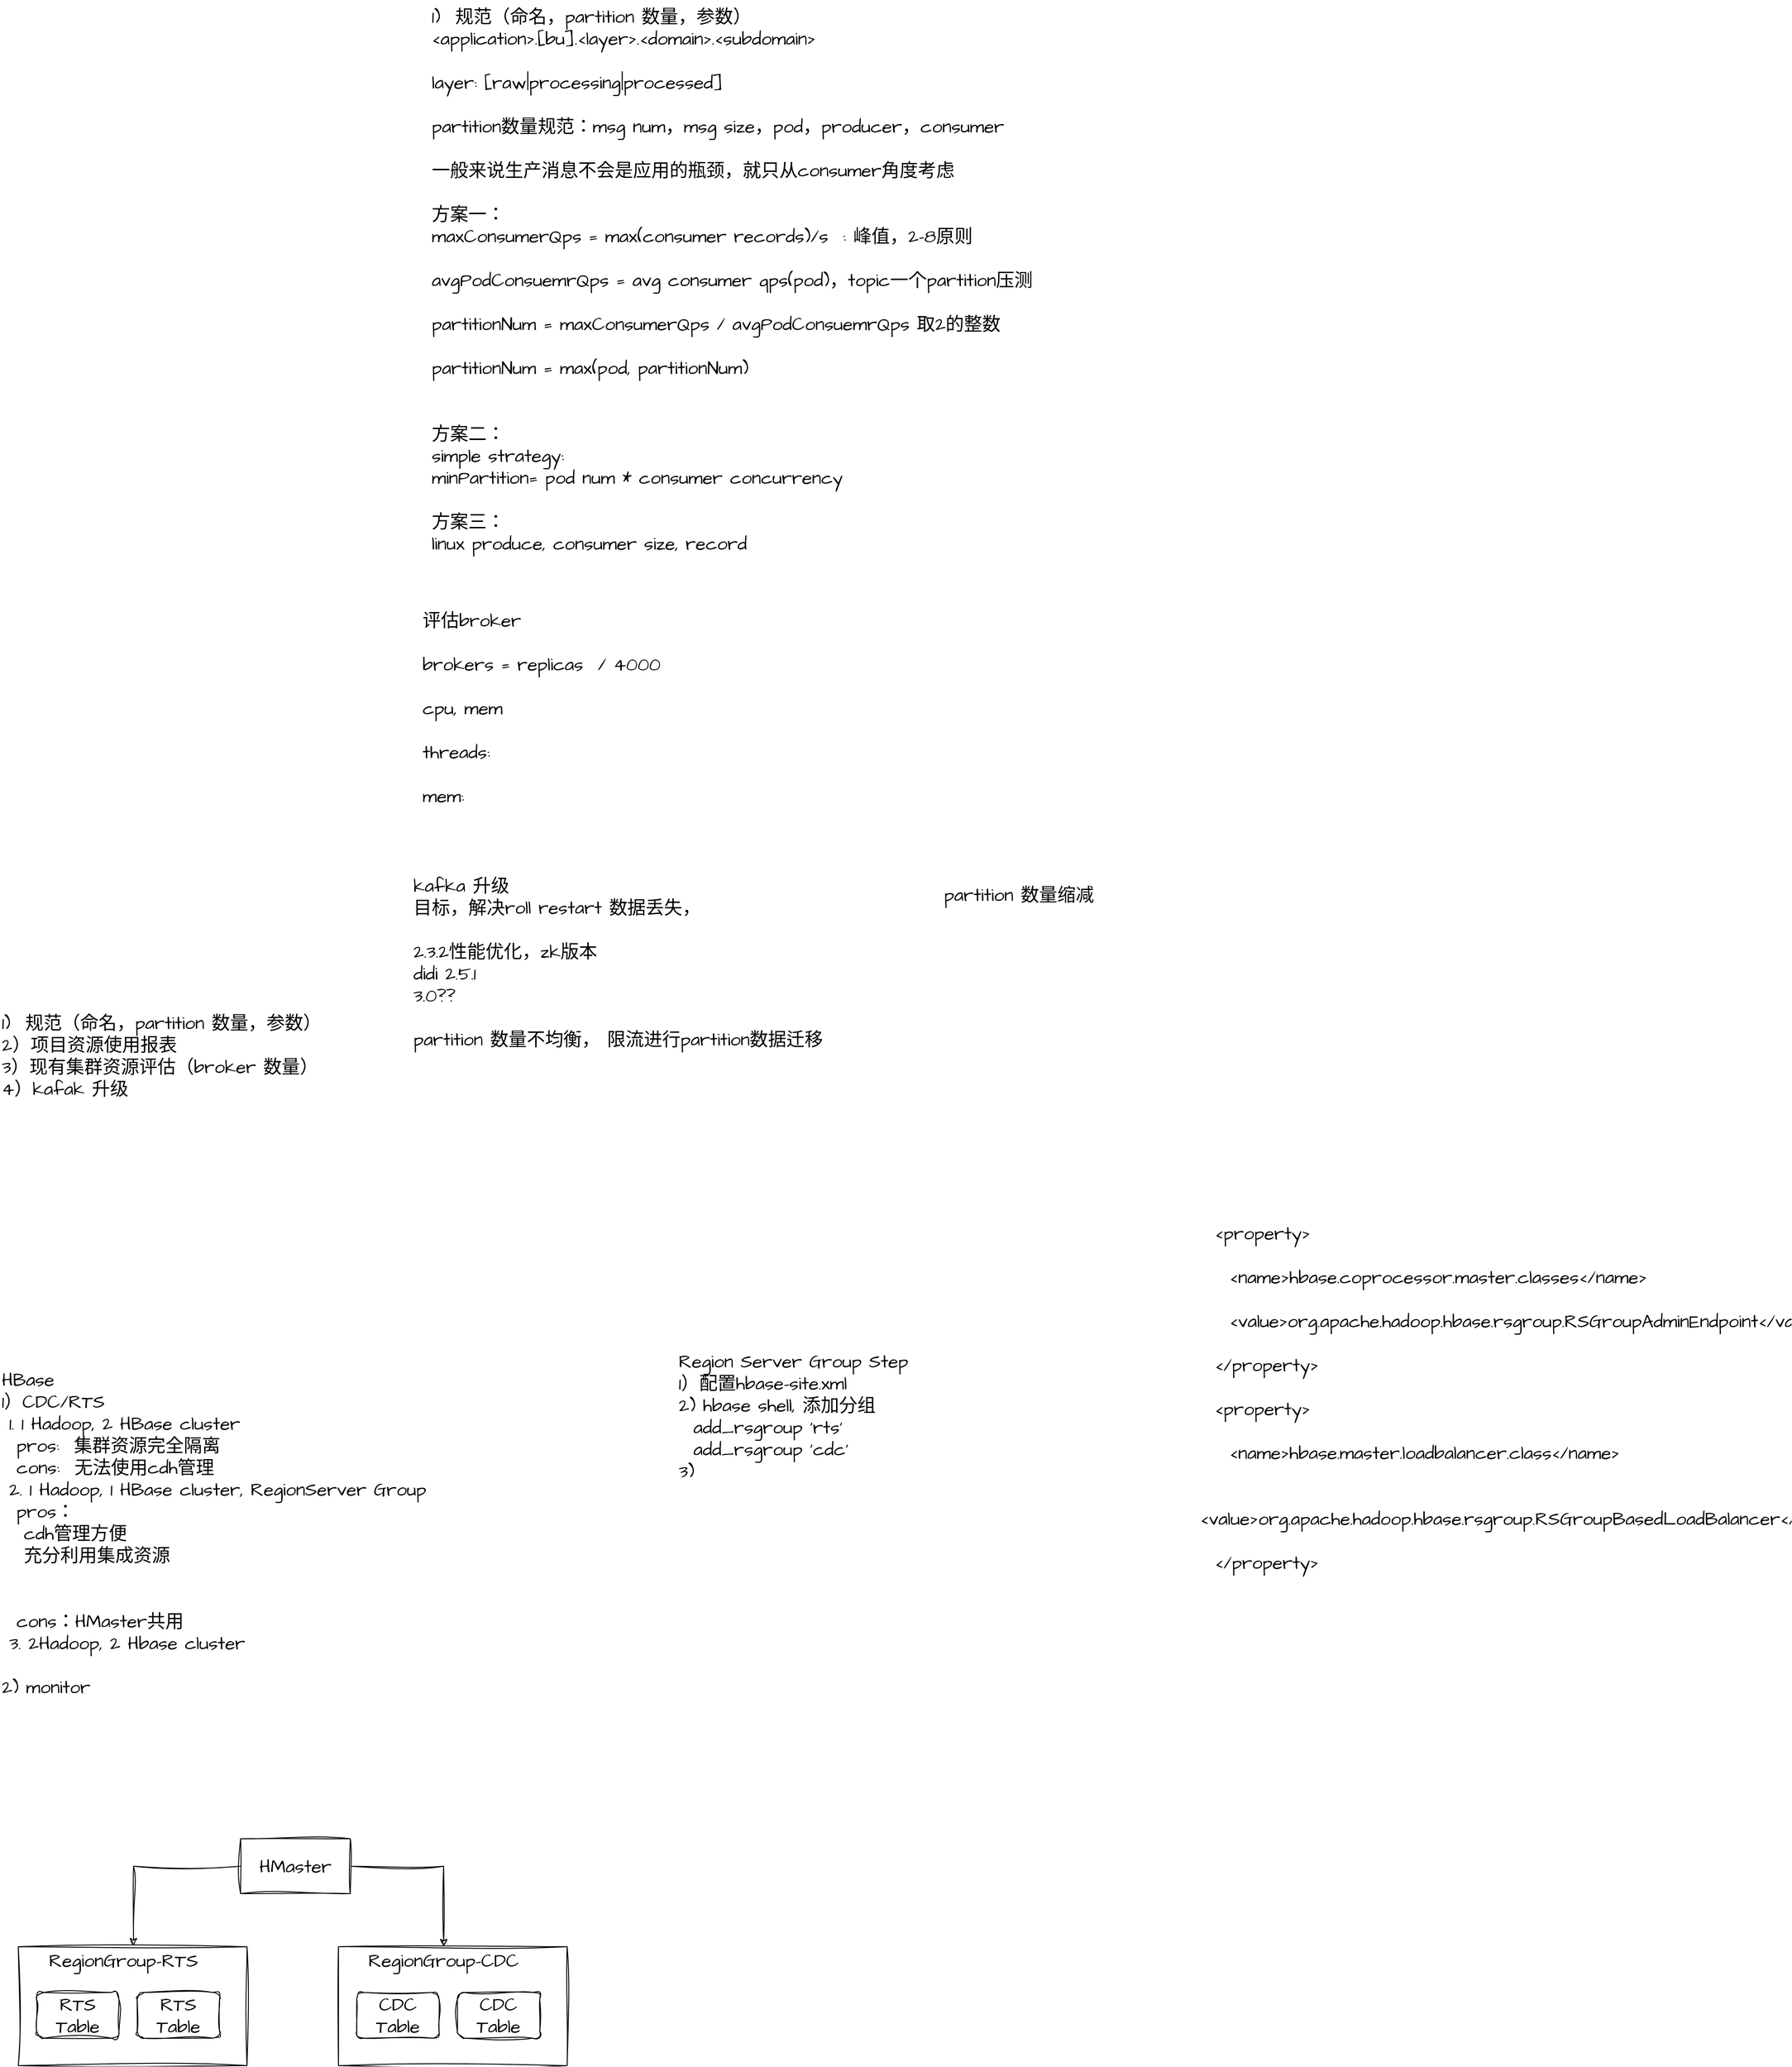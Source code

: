 <mxfile version="20.8.20" type="github">
  <diagram id="C5RBs43oDa-KdzZeNtuy" name="Page-1">
    <mxGraphModel dx="1021" dy="3035" grid="1" gridSize="10" guides="1" tooltips="1" connect="1" arrows="1" fold="1" page="1" pageScale="1" pageWidth="827" pageHeight="1169" math="0" shadow="0">
      <root>
        <mxCell id="WIyWlLk6GJQsqaUBKTNV-0" />
        <mxCell id="WIyWlLk6GJQsqaUBKTNV-1" parent="WIyWlLk6GJQsqaUBKTNV-0" />
        <mxCell id="u2IP8yDeRJX2FojSlETn-0" value="1) &amp;nbsp;规范（命名，partition 数量，参数）&lt;br&gt;2）项目资源使用报表&lt;br&gt;3）现有集群资源评估（broker 数量）&lt;br&gt;4）kafak 升级" style="text;html=1;strokeColor=none;fillColor=none;align=left;verticalAlign=top;whiteSpace=wrap;rounded=0;fontSize=20;fontFamily=Architects Daughter;" vertex="1" parent="WIyWlLk6GJQsqaUBKTNV-1">
          <mxGeometry x="20" y="-80" width="490" height="190" as="geometry" />
        </mxCell>
        <mxCell id="u2IP8yDeRJX2FojSlETn-1" value="HBase&lt;br&gt;1）CDC/RTS&lt;br&gt;&lt;span style=&quot;white-space: pre;&quot;&gt;	1. 1 Hadoop, 2 HBase cluster&lt;br&gt;&lt;span style=&quot;white-space: pre;&quot;&gt;	&lt;span style=&quot;white-space: pre;&quot;&gt;	pros:  集群资源完全隔离&lt;br&gt;&lt;/span&gt;&lt;/span&gt;&lt;span style=&quot;white-space: pre;&quot;&gt;	&lt;span style=&quot;white-space: pre;&quot;&gt;	cons:  无法使用cdh管理&lt;/span&gt;&lt;/span&gt;&lt;br&gt;&lt;/span&gt;&lt;span style=&quot;white-space: pre;&quot;&gt;	2. 1 Hadoop, 1 HBase cluster, RegionServer Group&lt;br&gt;&lt;span style=&quot;white-space: pre;&quot;&gt;	&lt;span style=&quot;white-space: pre;&quot;&gt;	pros：&lt;br/&gt;&lt;span style=&quot;white-space: pre;&quot;&gt;	&lt;span style=&quot;white-space: pre;&quot;&gt;	&lt;span style=&quot;white-space: pre;&quot;&gt;	&lt;/span&gt;&lt;/span&gt;&lt;/span&gt;cdh管理方便&lt;br/&gt;&lt;span style=&quot;white-space: pre;&quot;&gt;	&lt;span style=&quot;white-space: pre;&quot;&gt;	&lt;span style=&quot;white-space: pre;&quot;&gt;	充分利用集成资源&lt;br/&gt;&lt;/span&gt;&lt;/span&gt;&lt;/span&gt;&lt;span style=&quot;white-space: pre;&quot;&gt;	&lt;span style=&quot;white-space: pre;&quot;&gt;	&lt;span style=&quot;white-space: pre;&quot;&gt;	&lt;/span&gt;&lt;/span&gt;&lt;/span&gt;&lt;br/&gt;&lt;span style=&quot;white-space: pre;&quot;&gt;	&lt;span style=&quot;white-space: pre;&quot;&gt;	&lt;span style=&quot;white-space: pre;&quot;&gt;	&lt;span style=&quot;white-space: pre;&quot;&gt;	&lt;/span&gt;&lt;/span&gt;&lt;/span&gt;&lt;/span&gt;&lt;br&gt;&lt;/span&gt;&lt;/span&gt;&lt;span style=&quot;white-space: pre;&quot;&gt;	&lt;span style=&quot;white-space: pre;&quot;&gt;	cons：HMaster共用&lt;/span&gt;&lt;/span&gt;&lt;br&gt;&lt;/span&gt;&lt;span style=&quot;white-space: pre;&quot;&gt;	3. 2Hadoop, 2 Hbase cluster&lt;/span&gt;&lt;br&gt;&lt;br&gt;2) monitor" style="text;html=1;strokeColor=none;fillColor=none;align=left;verticalAlign=top;whiteSpace=wrap;rounded=0;fontSize=20;fontFamily=Architects Daughter;" vertex="1" parent="WIyWlLk6GJQsqaUBKTNV-1">
          <mxGeometry x="20" y="310" width="590" height="320" as="geometry" />
        </mxCell>
        <mxCell id="u2IP8yDeRJX2FojSlETn-13" style="edgeStyle=orthogonalEdgeStyle;rounded=0;sketch=1;hachureGap=4;jiggle=2;curveFitting=1;orthogonalLoop=1;jettySize=auto;html=1;entryX=0.558;entryY=-0.033;entryDx=0;entryDy=0;entryPerimeter=0;fontFamily=Architects Daughter;fontSource=https%3A%2F%2Ffonts.googleapis.com%2Fcss%3Ffamily%3DArchitects%2BDaughter;fontSize=16;" edge="1" parent="WIyWlLk6GJQsqaUBKTNV-1" source="u2IP8yDeRJX2FojSlETn-2" target="u2IP8yDeRJX2FojSlETn-6">
          <mxGeometry relative="1" as="geometry" />
        </mxCell>
        <mxCell id="u2IP8yDeRJX2FojSlETn-17" style="edgeStyle=orthogonalEdgeStyle;rounded=0;sketch=1;hachureGap=4;jiggle=2;curveFitting=1;orthogonalLoop=1;jettySize=auto;html=1;fontFamily=Architects Daughter;fontSource=https%3A%2F%2Ffonts.googleapis.com%2Fcss%3Ffamily%3DArchitects%2BDaughter;fontSize=16;exitX=1;exitY=0.5;exitDx=0;exitDy=0;" edge="1" parent="WIyWlLk6GJQsqaUBKTNV-1" source="u2IP8yDeRJX2FojSlETn-2" target="u2IP8yDeRJX2FojSlETn-11">
          <mxGeometry relative="1" as="geometry" />
        </mxCell>
        <mxCell id="u2IP8yDeRJX2FojSlETn-2" value="HMaster" style="rounded=0;whiteSpace=wrap;html=1;sketch=1;hachureGap=4;jiggle=2;curveFitting=1;fontFamily=Architects Daughter;fontSource=https%3A%2F%2Ffonts.googleapis.com%2Fcss%3Ffamily%3DArchitects%2BDaughter;fontSize=20;" vertex="1" parent="WIyWlLk6GJQsqaUBKTNV-1">
          <mxGeometry x="283" y="830" width="120" height="60" as="geometry" />
        </mxCell>
        <mxCell id="u2IP8yDeRJX2FojSlETn-3" value="" style="rounded=0;whiteSpace=wrap;html=1;sketch=1;hachureGap=4;jiggle=2;curveFitting=1;fontFamily=Architects Daughter;fontSource=https%3A%2F%2Ffonts.googleapis.com%2Fcss%3Ffamily%3DArchitects%2BDaughter;fontSize=20;" vertex="1" parent="WIyWlLk6GJQsqaUBKTNV-1">
          <mxGeometry x="40" y="948" width="250" height="130" as="geometry" />
        </mxCell>
        <mxCell id="u2IP8yDeRJX2FojSlETn-5" value="RTS Table" style="rounded=1;whiteSpace=wrap;html=1;sketch=1;hachureGap=4;jiggle=2;curveFitting=1;fontFamily=Architects Daughter;fontSource=https%3A%2F%2Ffonts.googleapis.com%2Fcss%3Ffamily%3DArchitects%2BDaughter;fontSize=20;" vertex="1" parent="WIyWlLk6GJQsqaUBKTNV-1">
          <mxGeometry x="60" y="998" width="90" height="50" as="geometry" />
        </mxCell>
        <mxCell id="u2IP8yDeRJX2FojSlETn-6" value="RegionGroup-RTS" style="text;html=1;strokeColor=none;fillColor=none;align=center;verticalAlign=middle;whiteSpace=wrap;rounded=0;fontSize=20;fontFamily=Architects Daughter;" vertex="1" parent="WIyWlLk6GJQsqaUBKTNV-1">
          <mxGeometry x="60" y="948" width="190" height="30" as="geometry" />
        </mxCell>
        <mxCell id="u2IP8yDeRJX2FojSlETn-7" value="RTS Table" style="rounded=1;whiteSpace=wrap;html=1;sketch=1;hachureGap=4;jiggle=2;curveFitting=1;fontFamily=Architects Daughter;fontSource=https%3A%2F%2Ffonts.googleapis.com%2Fcss%3Ffamily%3DArchitects%2BDaughter;fontSize=20;" vertex="1" parent="WIyWlLk6GJQsqaUBKTNV-1">
          <mxGeometry x="170" y="998" width="90" height="50" as="geometry" />
        </mxCell>
        <mxCell id="u2IP8yDeRJX2FojSlETn-9" value="" style="rounded=0;whiteSpace=wrap;html=1;sketch=1;hachureGap=4;jiggle=2;curveFitting=1;fontFamily=Architects Daughter;fontSource=https%3A%2F%2Ffonts.googleapis.com%2Fcss%3Ffamily%3DArchitects%2BDaughter;fontSize=20;" vertex="1" parent="WIyWlLk6GJQsqaUBKTNV-1">
          <mxGeometry x="390" y="948" width="250" height="130" as="geometry" />
        </mxCell>
        <mxCell id="u2IP8yDeRJX2FojSlETn-10" value="CDC Table" style="rounded=1;whiteSpace=wrap;html=1;sketch=1;hachureGap=4;jiggle=2;curveFitting=1;fontFamily=Architects Daughter;fontSource=https%3A%2F%2Ffonts.googleapis.com%2Fcss%3Ffamily%3DArchitects%2BDaughter;fontSize=20;" vertex="1" parent="WIyWlLk6GJQsqaUBKTNV-1">
          <mxGeometry x="410" y="998" width="90" height="50" as="geometry" />
        </mxCell>
        <mxCell id="u2IP8yDeRJX2FojSlETn-11" value="RegionGroup-CDC" style="text;html=1;strokeColor=none;fillColor=none;align=center;verticalAlign=middle;whiteSpace=wrap;rounded=0;fontSize=20;fontFamily=Architects Daughter;" vertex="1" parent="WIyWlLk6GJQsqaUBKTNV-1">
          <mxGeometry x="410" y="948" width="190" height="30" as="geometry" />
        </mxCell>
        <mxCell id="u2IP8yDeRJX2FojSlETn-12" value="CDC Table" style="rounded=1;whiteSpace=wrap;html=1;sketch=1;hachureGap=4;jiggle=2;curveFitting=1;fontFamily=Architects Daughter;fontSource=https%3A%2F%2Ffonts.googleapis.com%2Fcss%3Ffamily%3DArchitects%2BDaughter;fontSize=20;" vertex="1" parent="WIyWlLk6GJQsqaUBKTNV-1">
          <mxGeometry x="520" y="998" width="90" height="50" as="geometry" />
        </mxCell>
        <mxCell id="u2IP8yDeRJX2FojSlETn-18" value="Region Server Group Step&lt;br&gt;1）配置hbase-site.xml&lt;br&gt;2) hbase shell, 添加分组&lt;br&gt;&lt;span style=&quot;&quot;&gt;&amp;nbsp;   &lt;/span&gt;add_rsgroup &#39;rts&#39;&lt;br&gt;&lt;span style=&quot;&quot;&gt;&amp;nbsp; &lt;/span&gt;add_rsgroup &#39;cdc&#39;&lt;br&gt;3)&amp;nbsp;" style="text;html=1;strokeColor=none;fillColor=none;align=left;verticalAlign=top;whiteSpace=wrap;rounded=0;fontSize=20;fontFamily=Architects Daughter;" vertex="1" parent="WIyWlLk6GJQsqaUBKTNV-1">
          <mxGeometry x="760" y="290" width="270" height="30" as="geometry" />
        </mxCell>
        <mxCell id="u2IP8yDeRJX2FojSlETn-19" value="&lt;div&gt;&amp;nbsp; &amp;lt;property&amp;gt;&lt;/div&gt;&lt;div&gt;&amp;nbsp;&lt;/div&gt;&lt;div&gt;&amp;nbsp; &amp;nbsp; &amp;lt;name&amp;gt;hbase.coprocessor.master.classes&amp;lt;/name&amp;gt;&lt;/div&gt;&lt;div&gt;&amp;nbsp;&lt;/div&gt;&lt;div&gt;&amp;nbsp; &amp;nbsp; &amp;lt;value&amp;gt;org.apache.hadoop.hbase.rsgroup.RSGroupAdminEndpoint&amp;lt;/value&amp;gt;&lt;/div&gt;&lt;div&gt;&amp;nbsp;&lt;/div&gt;&lt;div&gt;&amp;nbsp; &amp;lt;/property&amp;gt;&lt;/div&gt;&lt;div&gt;&amp;nbsp;&lt;/div&gt;&lt;div&gt;&amp;nbsp; &amp;lt;property&amp;gt;&lt;/div&gt;&lt;div&gt;&amp;nbsp;&lt;/div&gt;&lt;div&gt;&amp;nbsp; &amp;nbsp; &amp;lt;name&amp;gt;hbase.master.loadbalancer.class&amp;lt;/name&amp;gt;&lt;/div&gt;&lt;div&gt;&amp;nbsp;&lt;/div&gt;&lt;div&gt;&amp;nbsp; &amp;nbsp; &amp;lt;value&amp;gt;org.apache.hadoop.hbase.rsgroup.RSGroupBasedLoadBalancer&amp;lt;/value&amp;gt;&lt;/div&gt;&lt;div&gt;&amp;nbsp;&lt;/div&gt;&lt;div&gt;&amp;nbsp; &amp;lt;/property&amp;gt;&lt;/div&gt;&lt;div&gt;&lt;br&gt;&lt;/div&gt;" style="text;html=1;strokeColor=none;fillColor=none;align=left;verticalAlign=top;whiteSpace=wrap;rounded=0;fontSize=20;fontFamily=Architects Daughter;" vertex="1" parent="WIyWlLk6GJQsqaUBKTNV-1">
          <mxGeometry x="1330" y="150" width="60" height="30" as="geometry" />
        </mxCell>
        <mxCell id="u2IP8yDeRJX2FojSlETn-21" value="1) &amp;nbsp;规范（命名，partition 数量，参数）&lt;br&gt;&amp;lt;application&amp;gt;.[bu].&amp;lt;layer&amp;gt;.&amp;lt;domain&amp;gt;.&amp;lt;subdomain&amp;gt;&lt;br&gt;&lt;br&gt;layer: [raw|processing|processed]&lt;br&gt;&lt;br&gt;partition数量规范：msg num，msg size，pod，producer，consumer&lt;br&gt;&lt;br&gt;一般来说生产消息不会是应用的瓶颈，就只从consumer角度考虑&lt;br&gt;&lt;br&gt;方案一：&lt;br&gt;maxConsumerQps = max(consumer records)/s &amp;nbsp;: 峰值，2-8原则&lt;br&gt;&lt;br&gt;avgPodConsuemrQps = avg consumer qps(pod)，topic一个partition压测&lt;br&gt;&lt;br&gt;partitionNum = maxConsumerQps /&amp;nbsp;avgPodConsuemrQps 取2的整数&lt;br&gt;&lt;br&gt;partitionNum = max(pod,&amp;nbsp;partitionNum)&lt;br&gt;&lt;br&gt;&lt;br&gt;方案二：&lt;br&gt;simple strategy:&lt;br&gt;minPartition= pod num * consumer concurrency&lt;br&gt;&lt;br&gt;方案三：&lt;br&gt;linux produce, consumer size, record&lt;br&gt;&lt;br&gt;&lt;br&gt;" style="text;html=1;strokeColor=none;fillColor=none;align=left;verticalAlign=top;whiteSpace=wrap;rounded=0;fontSize=20;fontFamily=Architects Daughter;" vertex="1" parent="WIyWlLk6GJQsqaUBKTNV-1">
          <mxGeometry x="490" y="-1180" width="765" height="530" as="geometry" />
        </mxCell>
        <mxCell id="u2IP8yDeRJX2FojSlETn-22" value="评估broker&lt;br&gt;&lt;br&gt;brokers = replicas &amp;nbsp;/ 4000&lt;br&gt;&lt;br&gt;cpu, mem&lt;br&gt;&lt;br&gt;threads:&amp;nbsp;&lt;br&gt;&lt;br&gt;mem:" style="text;html=1;strokeColor=none;fillColor=none;align=left;verticalAlign=top;whiteSpace=wrap;rounded=0;fontSize=20;fontFamily=Architects Daughter;" vertex="1" parent="WIyWlLk6GJQsqaUBKTNV-1">
          <mxGeometry x="480" y="-520" width="500" height="280" as="geometry" />
        </mxCell>
        <mxCell id="u2IP8yDeRJX2FojSlETn-23" value="kafka 升级&lt;br&gt;目标，解决roll restart 数据丢失，&lt;br&gt;&lt;br&gt;2.3.2性能优化，zk版本&lt;br&gt;didi 2.5.1&lt;br&gt;3.0??&lt;br&gt;&lt;br&gt;partition 数量不均衡， 限流进行partition数据迁移" style="text;html=1;strokeColor=none;fillColor=none;align=left;verticalAlign=top;whiteSpace=wrap;rounded=0;fontSize=20;fontFamily=Architects Daughter;" vertex="1" parent="WIyWlLk6GJQsqaUBKTNV-1">
          <mxGeometry x="470" y="-230" width="500" height="195" as="geometry" />
        </mxCell>
        <mxCell id="u2IP8yDeRJX2FojSlETn-24" value="partition 数量缩减&lt;br&gt;" style="text;html=1;strokeColor=none;fillColor=none;align=left;verticalAlign=top;whiteSpace=wrap;rounded=0;fontSize=20;fontFamily=Architects Daughter;" vertex="1" parent="WIyWlLk6GJQsqaUBKTNV-1">
          <mxGeometry x="1050" y="-220" width="500" height="195" as="geometry" />
        </mxCell>
      </root>
    </mxGraphModel>
  </diagram>
</mxfile>
